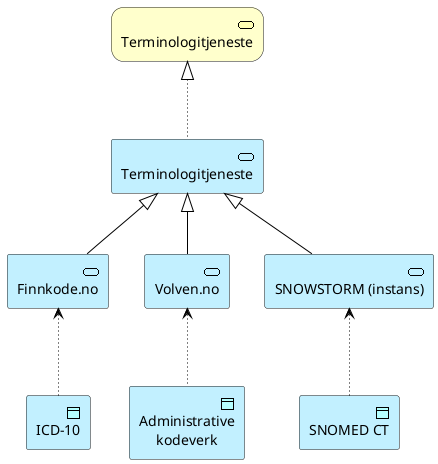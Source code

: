 @startuml
!include <archimate/Archimate>

archimate #Business "Terminologitjeneste" as termserviceb<<business-service>>

archimate #Application "Terminologitjeneste" as termservice<<service>>

archimate #Application "Finnkode.no" as finnkode<<service>>
archimate #Application "Volven.no" as volven<<service>>
archimate #Application "SNOWSTORM (instans)" as snowstorm<<service>>

archimate #Application "ICD-10" as icd10<<application-data-object>>
archimate #Application "SNOMED CT" as snomedct<<application-data-object>>
archimate #Application "Administrative\nkodeverk" as admin<<application-data-object>>

Rel_Realization_Up(termservice, termserviceb)

termservice <|-down- finnkode
termservice <|-down- volven
termservice <|-down- snowstorm

Rel_Access_r(finnkode, icd10)
Rel_Access_r(snowstorm, snomedct)
Rel_Access_r(volven, admin)

@enduml